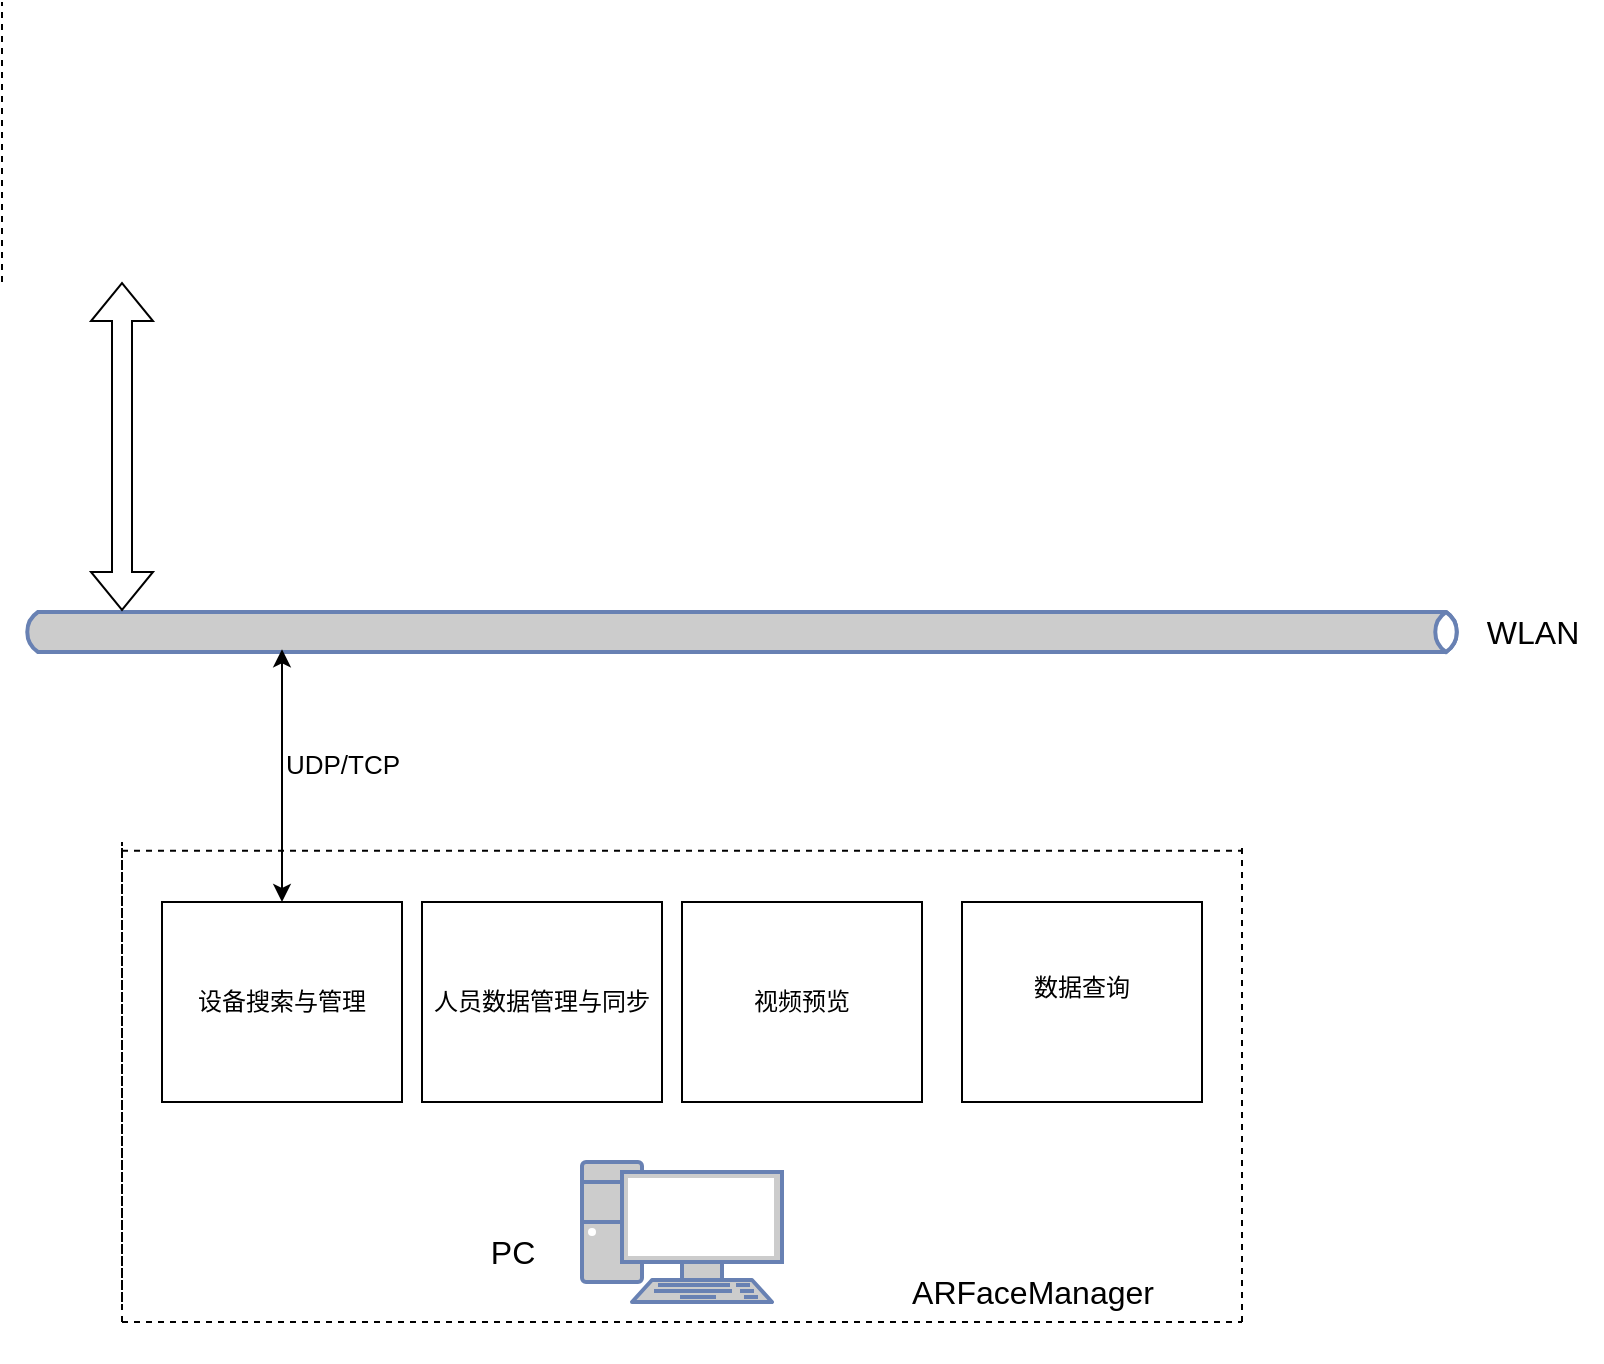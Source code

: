 <mxfile version="21.6.2" type="github">
  <diagram name="Page-1" id="bfe91b75-5d2c-26a0-9c1d-138518896778">
    <mxGraphModel dx="1405" dy="885" grid="1" gridSize="10" guides="1" tooltips="1" connect="1" arrows="1" fold="1" page="1" pageScale="1" pageWidth="1100" pageHeight="850" background="none" math="0" shadow="0">
      <root>
        <mxCell id="0" />
        <mxCell id="1" parent="0" />
        <mxCell id="xPAk64RFmd2ETKGunmVE-1" value="" style="html=1;fillColor=#CCCCCC;strokeColor=#6881B3;gradientColor=none;gradientDirection=north;strokeWidth=2;shape=mxgraph.networks.bus;gradientColor=none;gradientDirection=north;fontColor=#ffffff;perimeter=backbonePerimeter;backboneSize=20;" vertex="1" parent="1">
          <mxGeometry x="170" y="360" width="720" height="30" as="geometry" />
        </mxCell>
        <mxCell id="xPAk64RFmd2ETKGunmVE-10" value="" style="fontColor=#0066CC;verticalAlign=top;verticalLabelPosition=bottom;labelPosition=center;align=center;html=1;outlineConnect=0;fillColor=#CCCCCC;strokeColor=#6881B3;gradientColor=none;gradientDirection=north;strokeWidth=2;shape=mxgraph.networks.pc;" vertex="1" parent="1">
          <mxGeometry x="450" y="640" width="100" height="70" as="geometry" />
        </mxCell>
        <mxCell id="xPAk64RFmd2ETKGunmVE-11" value="&lt;div style=&quot;font-size: 16px;&quot;&gt;&lt;font style=&quot;font-size: 16px;&quot;&gt;ARFaceManager&lt;/font&gt;&lt;/div&gt;&lt;div style=&quot;font-size: 16px;&quot;&gt;&lt;font style=&quot;font-size: 16px;&quot;&gt;&lt;br&gt;&lt;/font&gt;&lt;/div&gt;" style="text;html=1;align=center;verticalAlign=middle;resizable=0;points=[];autosize=1;strokeColor=none;fillColor=none;" vertex="1" parent="1">
          <mxGeometry x="605" y="690" width="140" height="50" as="geometry" />
        </mxCell>
        <mxCell id="xPAk64RFmd2ETKGunmVE-12" value="&lt;div style=&quot;font-size: 13px;&quot;&gt;&lt;font style=&quot;font-size: 16px;&quot;&gt;WLAN&lt;/font&gt;&lt;/div&gt;" style="text;html=1;align=center;verticalAlign=middle;resizable=0;points=[];autosize=1;strokeColor=none;fillColor=none;" vertex="1" parent="1">
          <mxGeometry x="890" y="360" width="70" height="30" as="geometry" />
        </mxCell>
        <mxCell id="xPAk64RFmd2ETKGunmVE-14" value="" style="endArrow=none;dashed=1;html=1;rounded=0;" edge="1" parent="1">
          <mxGeometry width="50" height="50" relative="1" as="geometry">
            <mxPoint x="220" y="484.41" as="sourcePoint" />
            <mxPoint x="780" y="484.41" as="targetPoint" />
            <Array as="points" />
          </mxGeometry>
        </mxCell>
        <mxCell id="xPAk64RFmd2ETKGunmVE-15" value="" style="endArrow=none;dashed=1;html=1;rounded=0;" edge="1" parent="1">
          <mxGeometry width="50" height="50" relative="1" as="geometry">
            <mxPoint x="220" y="710" as="sourcePoint" />
            <mxPoint x="220" y="480" as="targetPoint" />
          </mxGeometry>
        </mxCell>
        <mxCell id="xPAk64RFmd2ETKGunmVE-16" value="" style="endArrow=none;dashed=1;html=1;rounded=0;" edge="1" parent="1">
          <mxGeometry width="50" height="50" relative="1" as="geometry">
            <mxPoint x="220" y="720" as="sourcePoint" />
            <mxPoint x="220" y="480" as="targetPoint" />
          </mxGeometry>
        </mxCell>
        <mxCell id="xPAk64RFmd2ETKGunmVE-17" value="" style="endArrow=none;dashed=1;html=1;rounded=0;" edge="1" parent="1">
          <mxGeometry width="50" height="50" relative="1" as="geometry">
            <mxPoint x="220" y="720" as="sourcePoint" />
            <mxPoint x="780" y="720" as="targetPoint" />
          </mxGeometry>
        </mxCell>
        <mxCell id="xPAk64RFmd2ETKGunmVE-18" value="" style="endArrow=none;dashed=1;html=1;rounded=0;" edge="1" parent="1">
          <mxGeometry width="50" height="50" relative="1" as="geometry">
            <mxPoint x="780" y="720" as="sourcePoint" />
            <mxPoint x="780" y="480" as="targetPoint" />
          </mxGeometry>
        </mxCell>
        <mxCell id="xPAk64RFmd2ETKGunmVE-19" value="&lt;div style=&quot;font-size: 13px;&quot;&gt;&lt;font style=&quot;font-size: 16px;&quot;&gt;PC&lt;/font&gt;&lt;/div&gt;" style="text;html=1;align=center;verticalAlign=middle;resizable=0;points=[];autosize=1;strokeColor=none;fillColor=none;" vertex="1" parent="1">
          <mxGeometry x="390" y="670" width="50" height="30" as="geometry" />
        </mxCell>
        <mxCell id="xPAk64RFmd2ETKGunmVE-20" value="" style="endArrow=none;dashed=1;html=1;rounded=0;" edge="1" parent="1">
          <mxGeometry width="50" height="50" relative="1" as="geometry">
            <mxPoint x="160" y="200" as="sourcePoint" />
            <mxPoint x="160" y="60" as="targetPoint" />
          </mxGeometry>
        </mxCell>
        <mxCell id="xPAk64RFmd2ETKGunmVE-24" value="" style="shape=flexArrow;endArrow=classic;startArrow=classic;html=1;rounded=0;" edge="1" parent="1" source="xPAk64RFmd2ETKGunmVE-1">
          <mxGeometry width="100" height="100" relative="1" as="geometry">
            <mxPoint x="220" y="330" as="sourcePoint" />
            <mxPoint x="220" y="200" as="targetPoint" />
          </mxGeometry>
        </mxCell>
        <mxCell id="xPAk64RFmd2ETKGunmVE-32" value="&lt;div&gt;设备搜索与管理&lt;/div&gt;" style="whiteSpace=wrap;html=1;align=center;verticalAlign=middle;treeFolding=1;treeMoving=1;newEdgeStyle={&quot;edgeStyle&quot;:&quot;elbowEdgeStyle&quot;,&quot;startArrow&quot;:&quot;none&quot;,&quot;endArrow&quot;:&quot;none&quot;};flipH=1;" vertex="1" parent="1">
          <mxGeometry x="240" y="510" width="120" height="100" as="geometry" />
        </mxCell>
        <mxCell id="xPAk64RFmd2ETKGunmVE-48" value="" style="endArrow=classic;startArrow=classic;html=1;rounded=0;" edge="1" parent="1">
          <mxGeometry width="50" height="50" relative="1" as="geometry">
            <mxPoint x="300" y="510" as="sourcePoint" />
            <mxPoint x="300" y="383.647" as="targetPoint" />
          </mxGeometry>
        </mxCell>
        <mxCell id="xPAk64RFmd2ETKGunmVE-49" value="UDP/TCP" style="edgeLabel;html=1;align=center;verticalAlign=middle;resizable=0;points=[];fontSize=13;" vertex="1" connectable="0" parent="xPAk64RFmd2ETKGunmVE-48">
          <mxGeometry x="0.243" y="-2" relative="1" as="geometry">
            <mxPoint x="28" y="9" as="offset" />
          </mxGeometry>
        </mxCell>
        <mxCell id="xPAk64RFmd2ETKGunmVE-50" value="&lt;div&gt;人员数据管理与同步&lt;/div&gt;" style="whiteSpace=wrap;html=1;align=center;verticalAlign=middle;treeFolding=1;treeMoving=1;newEdgeStyle={&quot;edgeStyle&quot;:&quot;elbowEdgeStyle&quot;,&quot;startArrow&quot;:&quot;none&quot;,&quot;endArrow&quot;:&quot;none&quot;};flipH=1;" vertex="1" parent="1">
          <mxGeometry x="370" y="510" width="120" height="100" as="geometry" />
        </mxCell>
        <mxCell id="xPAk64RFmd2ETKGunmVE-51" value="&lt;div&gt;数据查询&lt;/div&gt;&lt;div&gt;&lt;br&gt;&lt;/div&gt;" style="whiteSpace=wrap;html=1;align=center;verticalAlign=middle;treeFolding=1;treeMoving=1;newEdgeStyle={&quot;edgeStyle&quot;:&quot;elbowEdgeStyle&quot;,&quot;startArrow&quot;:&quot;none&quot;,&quot;endArrow&quot;:&quot;none&quot;};flipH=1;" vertex="1" parent="1">
          <mxGeometry x="640" y="510" width="120" height="100" as="geometry" />
        </mxCell>
        <mxCell id="xPAk64RFmd2ETKGunmVE-52" value="&lt;div&gt;视频预览&lt;/div&gt;" style="whiteSpace=wrap;html=1;align=center;verticalAlign=middle;treeFolding=1;treeMoving=1;newEdgeStyle={&quot;edgeStyle&quot;:&quot;elbowEdgeStyle&quot;,&quot;startArrow&quot;:&quot;none&quot;,&quot;endArrow&quot;:&quot;none&quot;};flipH=1;" vertex="1" parent="1">
          <mxGeometry x="500" y="510" width="120" height="100" as="geometry" />
        </mxCell>
      </root>
    </mxGraphModel>
  </diagram>
</mxfile>

